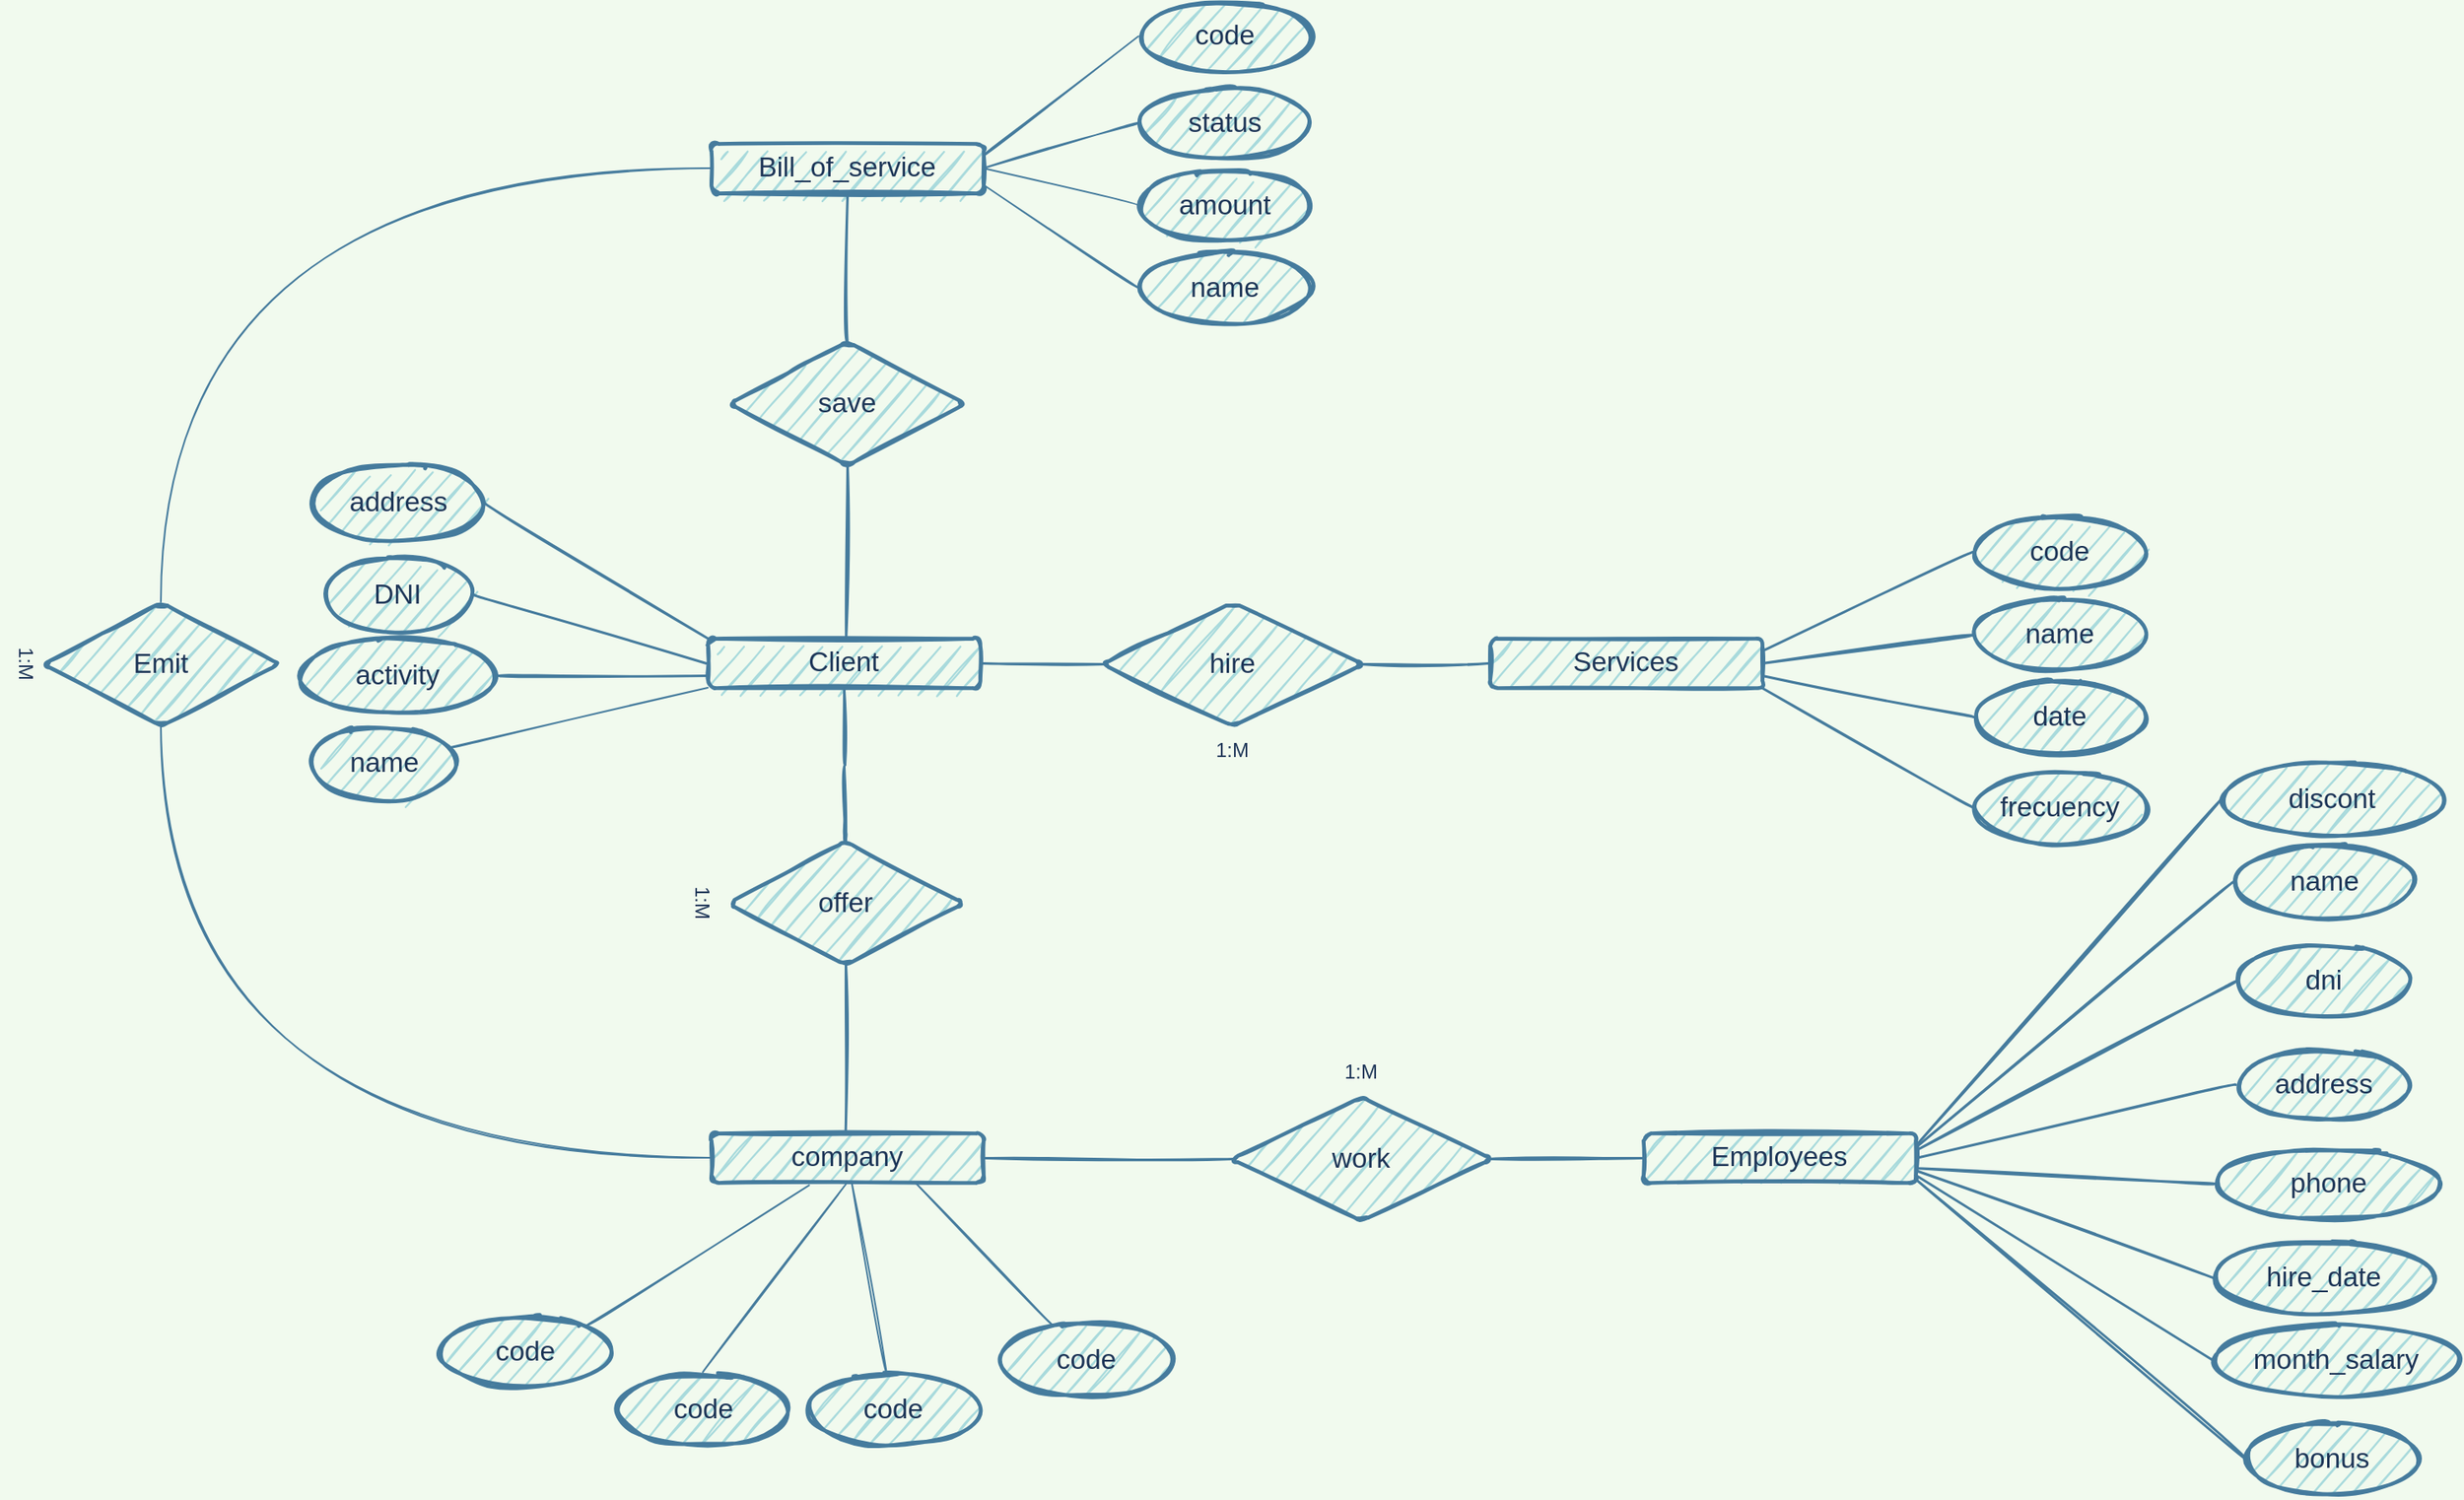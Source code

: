 <mxfile version="16.2.7" type="github"><diagram id="tl_VxPR4w3_XBe95RlMe" name="Page-1"><mxGraphModel dx="1367" dy="2037" grid="1" gridSize="10" guides="1" tooltips="1" connect="1" arrows="1" fold="1" page="1" pageScale="1" pageWidth="827" pageHeight="1169" background="#F1FAEE" math="0" shadow="0"><root><mxCell id="0"/><mxCell id="1" parent="0"/><UserObject label="Client" lucidchartObjectId="G1XFmurJytuI" id="RZfiJzOd3Xgwz-fnULaE-104"><mxCell style="html=1;overflow=block;blockSpacing=1;whiteSpace=wrap;fontSize=16.7;fontColor=#1D3557;align=center;spacing=3.8;strokeColor=#457B9D;strokeOpacity=100;rounded=1;absoluteArcSize=1;arcSize=9;strokeWidth=2.3;fillColor=#A8DADC;sketch=1;" vertex="1" parent="1"><mxGeometry x="433" y="-535" width="165" height="30" as="geometry"/></mxCell></UserObject><mxCell id="RZfiJzOd3Xgwz-fnULaE-175" style="edgeStyle=none;rounded=1;orthogonalLoop=1;jettySize=auto;html=1;entryX=0;entryY=1;entryDx=0;entryDy=0;endArrow=none;endFill=0;strokeColor=#457B9D;fontColor=#1D3557;curved=1;sketch=1;labelBackgroundColor=#F1FAEE;" edge="1" parent="1" source="RZfiJzOd3Xgwz-fnULaE-105" target="RZfiJzOd3Xgwz-fnULaE-104"><mxGeometry relative="1" as="geometry"/></mxCell><UserObject label="name" lucidchartObjectId="G1XFX~VJPGP5" id="RZfiJzOd3Xgwz-fnULaE-105"><mxCell style="html=1;overflow=block;blockSpacing=1;whiteSpace=wrap;ellipse;fontSize=16.7;fontColor=#1D3557;align=center;spacing=3.8;strokeColor=#457B9D;strokeOpacity=100;rounded=1;absoluteArcSize=1;arcSize=9;strokeWidth=2.3;fillColor=#A8DADC;sketch=1;" vertex="1" parent="1"><mxGeometry x="192.5" y="-482" width="87.5" height="45" as="geometry"/></mxCell></UserObject><UserObject label="DNI" lucidchartObjectId="G1XFsWdGuRiR" id="RZfiJzOd3Xgwz-fnULaE-106"><mxCell style="html=1;overflow=block;blockSpacing=1;whiteSpace=wrap;ellipse;fontSize=16.7;fontColor=#1D3557;align=center;spacing=3.8;strokeColor=#457B9D;strokeOpacity=100;rounded=1;absoluteArcSize=1;arcSize=9;strokeWidth=2.3;fillColor=#A8DADC;sketch=1;" vertex="1" parent="1"><mxGeometry x="200" y="-584" width="90" height="45" as="geometry"/></mxCell></UserObject><UserObject label="" lucidchartObjectId="G1XF0kazR_B2" id="RZfiJzOd3Xgwz-fnULaE-108"><mxCell style="html=1;jettySize=18;whiteSpace=wrap;fontSize=13;strokeColor=#457B9D;strokeWidth=1.5;rounded=1;arcSize=12;startArrow=none;endArrow=none;exitX=1.013;exitY=0.5;exitPerimeter=0;entryX=-0.007;entryY=0.5;entryPerimeter=0;fontColor=#1D3557;curved=1;sketch=1;labelBackgroundColor=#F1FAEE;" edge="1" parent="1" source="RZfiJzOd3Xgwz-fnULaE-106" target="RZfiJzOd3Xgwz-fnULaE-104"><mxGeometry width="100" height="100" relative="1" as="geometry"/></mxCell></UserObject><UserObject label="company" lucidchartObjectId="G1XFerLd6mnI" id="RZfiJzOd3Xgwz-fnULaE-109"><mxCell style="html=1;overflow=block;blockSpacing=1;whiteSpace=wrap;fontSize=16.7;fontColor=#1D3557;align=center;spacing=3.8;strokeColor=#457B9D;strokeOpacity=100;rounded=1;absoluteArcSize=1;arcSize=9;strokeWidth=2.3;fillColor=#A8DADC;sketch=1;" vertex="1" parent="1"><mxGeometry x="435" y="-235" width="165" height="30" as="geometry"/></mxCell></UserObject><UserObject label="" lucidchartObjectId="G1XFFobpEeLd" id="RZfiJzOd3Xgwz-fnULaE-110"><mxCell style="html=1;jettySize=18;whiteSpace=wrap;fontSize=13;strokeColor=#457B9D;strokeWidth=1.5;rounded=1;arcSize=12;edgeStyle=orthogonalEdgeStyle;startArrow=none;endArrow=none;fontColor=#1D3557;curved=1;sketch=1;labelBackgroundColor=#F1FAEE;" edge="1" parent="1"><mxGeometry width="100" height="100" relative="1" as="geometry"><Array as="points"/><mxPoint x="1106" y="-631" as="sourcePoint"/><mxPoint x="1106" y="-631" as="targetPoint"/></mxGeometry></mxCell></UserObject><UserObject label="" lucidchartObjectId="G1XFNhyBOvs." id="RZfiJzOd3Xgwz-fnULaE-111"><mxCell style="html=1;jettySize=18;whiteSpace=wrap;fontSize=13;strokeColor=#457B9D;strokeWidth=1.5;rounded=1;arcSize=12;edgeStyle=orthogonalEdgeStyle;startArrow=none;endArrow=none;exitX=0.5;exitY=1.038;exitPerimeter=0;entryX=0.5;entryY=0.002;entryPerimeter=0;fontColor=#1D3557;curved=1;sketch=1;labelBackgroundColor=#F1FAEE;" edge="1" parent="1" source="RZfiJzOd3Xgwz-fnULaE-104" target="RZfiJzOd3Xgwz-fnULaE-112"><mxGeometry width="100" height="100" relative="1" as="geometry"><Array as="points"/></mxGeometry></mxCell></UserObject><UserObject label="offer" lucidchartObjectId="G1XF5QDuFOVG" id="RZfiJzOd3Xgwz-fnULaE-112"><mxCell style="html=1;overflow=block;blockSpacing=1;whiteSpace=wrap;shape=rhombus;fontSize=16.7;fontColor=#1D3557;align=center;spacing=3.8;strokeColor=#457B9D;strokeOpacity=100;rounded=1;absoluteArcSize=1;arcSize=9;strokeWidth=2.3;fillColor=#A8DADC;sketch=1;" vertex="1" parent="1"><mxGeometry x="445" y="-412" width="143" height="75" as="geometry"/></mxCell></UserObject><UserObject label="" lucidchartObjectId="G1XF4M_QPOhO" id="RZfiJzOd3Xgwz-fnULaE-113"><mxCell style="html=1;jettySize=18;whiteSpace=wrap;fontSize=13;strokeColor=#457B9D;strokeWidth=1.5;rounded=1;arcSize=12;edgeStyle=orthogonalEdgeStyle;startArrow=none;endArrow=none;exitX=0.5;exitY=0.002;exitPerimeter=0;fontColor=#1D3557;curved=1;sketch=1;labelBackgroundColor=#F1FAEE;" edge="1" parent="1" source="RZfiJzOd3Xgwz-fnULaE-112"><mxGeometry width="100" height="100" relative="1" as="geometry"><Array as="points"/><mxPoint x="516" y="-426" as="targetPoint"/></mxGeometry></mxCell></UserObject><UserObject label="" lucidchartObjectId="G1XFXkKVutF1" id="RZfiJzOd3Xgwz-fnULaE-114"><mxCell style="html=1;jettySize=18;whiteSpace=wrap;fontSize=13;strokeColor=#457B9D;strokeWidth=1.5;rounded=1;arcSize=12;edgeStyle=orthogonalEdgeStyle;startArrow=none;endArrow=none;exitX=0.5;exitY=0.002;exitPerimeter=0;fontColor=#1D3557;curved=1;sketch=1;labelBackgroundColor=#F1FAEE;" edge="1" parent="1" source="RZfiJzOd3Xgwz-fnULaE-112"><mxGeometry width="100" height="100" relative="1" as="geometry"><Array as="points"/><mxPoint x="516" y="-419" as="targetPoint"/></mxGeometry></mxCell></UserObject><UserObject label="" lucidchartObjectId="G1XFtzV8A_JI" id="RZfiJzOd3Xgwz-fnULaE-115"><mxCell style="html=1;jettySize=18;whiteSpace=wrap;fontSize=13;strokeColor=#457B9D;strokeWidth=1.5;rounded=1;arcSize=12;edgeStyle=orthogonalEdgeStyle;startArrow=none;endArrow=none;exitX=0.5;exitY=0.998;exitPerimeter=0;entryX=0.493;entryY=-0.037;entryPerimeter=0;fontColor=#1D3557;curved=1;sketch=1;labelBackgroundColor=#F1FAEE;" edge="1" parent="1" source="RZfiJzOd3Xgwz-fnULaE-112" target="RZfiJzOd3Xgwz-fnULaE-109"><mxGeometry width="100" height="100" relative="1" as="geometry"><Array as="points"/></mxGeometry></mxCell></UserObject><UserObject label="work" lucidchartObjectId="G1XFKKFl6j5V" id="RZfiJzOd3Xgwz-fnULaE-116"><mxCell style="html=1;overflow=block;blockSpacing=1;whiteSpace=wrap;shape=rhombus;fontSize=16.7;fontColor=#1D3557;align=center;spacing=3.8;strokeColor=#457B9D;strokeOpacity=100;rounded=1;absoluteArcSize=1;arcSize=9;strokeWidth=2.3;fillColor=#A8DADC;sketch=1;" vertex="1" parent="1"><mxGeometry x="750" y="-257" width="158" height="75" as="geometry"/></mxCell></UserObject><UserObject label="Employees" lucidchartObjectId="G1XFloA2kKBD" id="RZfiJzOd3Xgwz-fnULaE-117"><mxCell style="html=1;overflow=block;blockSpacing=1;whiteSpace=wrap;fontSize=16.7;fontColor=#1D3557;align=center;spacing=3.8;strokeColor=#457B9D;strokeOpacity=100;rounded=1;absoluteArcSize=1;arcSize=9;strokeWidth=2.3;fillColor=#A8DADC;sketch=1;" vertex="1" parent="1"><mxGeometry x="1000" y="-235" width="165" height="30" as="geometry"/></mxCell></UserObject><UserObject label="name" lucidchartObjectId="G1XFJ8nk.l36" id="RZfiJzOd3Xgwz-fnULaE-118"><mxCell style="html=1;overflow=block;blockSpacing=1;whiteSpace=wrap;ellipse;fontSize=16.7;fontColor=#1D3557;align=center;spacing=3.8;strokeColor=#457B9D;strokeOpacity=100;rounded=1;absoluteArcSize=1;arcSize=9;strokeWidth=2.3;fillColor=#A8DADC;sketch=1;" vertex="1" parent="1"><mxGeometry x="1357.5" y="-410" width="110" height="45" as="geometry"/></mxCell></UserObject><UserObject label="dni" lucidchartObjectId="G1XFCi~u8jHs" id="RZfiJzOd3Xgwz-fnULaE-119"><mxCell style="html=1;overflow=block;blockSpacing=1;whiteSpace=wrap;ellipse;fontSize=16.7;fontColor=#1D3557;align=center;spacing=3.8;strokeColor=#457B9D;strokeOpacity=100;rounded=1;absoluteArcSize=1;arcSize=9;strokeWidth=2.3;fillColor=#A8DADC;sketch=1;" vertex="1" parent="1"><mxGeometry x="1360" y="-350" width="105" height="45" as="geometry"/></mxCell></UserObject><UserObject label="" lucidchartObjectId="G1XFu.9C_uR6" id="RZfiJzOd3Xgwz-fnULaE-120"><mxCell style="html=1;jettySize=18;whiteSpace=wrap;fontSize=13;strokeColor=#457B9D;strokeWidth=1.5;rounded=1;arcSize=12;startArrow=none;endArrow=none;exitX=0;exitY=0.5;entryX=1.001;entryY=0.28;exitDx=0;exitDy=0;entryDx=0;entryDy=0;entryPerimeter=0;fontColor=#1D3557;curved=1;sketch=1;labelBackgroundColor=#F1FAEE;" edge="1" parent="1" source="RZfiJzOd3Xgwz-fnULaE-118" target="RZfiJzOd3Xgwz-fnULaE-117"><mxGeometry width="100" height="100" relative="1" as="geometry"/></mxCell></UserObject><UserObject label="" lucidchartObjectId="G1XF8_8ImnU6" id="RZfiJzOd3Xgwz-fnULaE-121"><mxCell style="html=1;jettySize=18;whiteSpace=wrap;fontSize=13;strokeColor=#457B9D;strokeWidth=1.5;rounded=1;arcSize=12;startArrow=none;endArrow=none;exitX=-0.007;exitY=0.5;exitPerimeter=0;entryX=1.002;entryY=0.341;entryPerimeter=0;entryDx=0;entryDy=0;fontColor=#1D3557;curved=1;sketch=1;labelBackgroundColor=#F1FAEE;" edge="1" parent="1" source="RZfiJzOd3Xgwz-fnULaE-119" target="RZfiJzOd3Xgwz-fnULaE-117"><mxGeometry width="100" height="100" relative="1" as="geometry"/></mxCell></UserObject><UserObject label="" lucidchartObjectId="G1XFUZ5EDvCF" id="RZfiJzOd3Xgwz-fnULaE-123"><mxCell style="html=1;jettySize=18;whiteSpace=wrap;fontSize=13;strokeColor=#457B9D;strokeWidth=1.5;rounded=1;arcSize=12;edgeStyle=orthogonalEdgeStyle;startArrow=none;endArrow=none;exitX=-0.007;exitY=0.5;exitPerimeter=0;entryX=0.991;entryY=0.5;entryPerimeter=0;fontColor=#1D3557;curved=1;sketch=1;labelBackgroundColor=#F1FAEE;" edge="1" parent="1" source="RZfiJzOd3Xgwz-fnULaE-117" target="RZfiJzOd3Xgwz-fnULaE-116"><mxGeometry width="100" height="100" relative="1" as="geometry"><Array as="points"/></mxGeometry></mxCell></UserObject><UserObject label="" lucidchartObjectId="G1XF7gLQQlVg" id="RZfiJzOd3Xgwz-fnULaE-124"><mxCell style="html=1;jettySize=18;whiteSpace=wrap;fontSize=13;strokeColor=#457B9D;strokeWidth=1.5;rounded=1;arcSize=12;edgeStyle=orthogonalEdgeStyle;startArrow=none;endArrow=none;exitX=0.009;exitY=0.5;exitPerimeter=0;entryX=1.007;entryY=0.5;entryPerimeter=0;fontColor=#1D3557;curved=1;sketch=1;labelBackgroundColor=#F1FAEE;" edge="1" parent="1" source="RZfiJzOd3Xgwz-fnULaE-116" target="RZfiJzOd3Xgwz-fnULaE-109"><mxGeometry width="100" height="100" relative="1" as="geometry"><Array as="points"/></mxGeometry></mxCell></UserObject><UserObject label="" lucidchartObjectId="G1XFaK5z8GaL" id="RZfiJzOd3Xgwz-fnULaE-125"><mxCell style="html=1;jettySize=18;whiteSpace=wrap;fontSize=13;strokeColor=#457B9D;strokeWidth=1.5;rounded=1;arcSize=12;edgeStyle=orthogonalEdgeStyle;startArrow=none;endArrow=none;exitX=0.009;exitY=0.5;exitPerimeter=0;entryX=1.007;entryY=0.5;entryPerimeter=0;fontColor=#1D3557;curved=1;sketch=1;labelBackgroundColor=#F1FAEE;" edge="1" parent="1" source="RZfiJzOd3Xgwz-fnULaE-143" target="RZfiJzOd3Xgwz-fnULaE-104"><mxGeometry width="100" height="100" relative="1" as="geometry"><Array as="points"/></mxGeometry></mxCell></UserObject><UserObject label="address" lucidchartObjectId="G1XFLj6ZpM3p" id="RZfiJzOd3Xgwz-fnULaE-126"><mxCell style="html=1;overflow=block;blockSpacing=1;whiteSpace=wrap;ellipse;fontSize=16.7;fontColor=#1D3557;align=center;spacing=3.8;strokeColor=#457B9D;strokeOpacity=100;rounded=1;absoluteArcSize=1;arcSize=9;strokeWidth=2.3;fillColor=#A8DADC;sketch=1;" vertex="1" parent="1"><mxGeometry x="192.5" y="-640" width="105" height="45" as="geometry"/></mxCell></UserObject><UserObject label="" lucidchartObjectId="G1XFlf6ZiOVx" id="RZfiJzOd3Xgwz-fnULaE-128"><mxCell style="html=1;jettySize=18;whiteSpace=wrap;fontSize=13;strokeColor=#457B9D;strokeWidth=1.5;rounded=1;arcSize=12;startArrow=none;endArrow=none;exitX=1;exitY=0.5;entryX=0;entryY=0;exitDx=0;exitDy=0;entryDx=0;entryDy=0;fontColor=#1D3557;curved=1;sketch=1;labelBackgroundColor=#F1FAEE;" edge="1" parent="1" source="RZfiJzOd3Xgwz-fnULaE-126" target="RZfiJzOd3Xgwz-fnULaE-104"><mxGeometry width="100" height="100" relative="1" as="geometry"/></mxCell></UserObject><UserObject label="phone" lucidchartObjectId="G1XFRKLIMDaH" id="RZfiJzOd3Xgwz-fnULaE-129"><mxCell style="html=1;overflow=block;blockSpacing=1;whiteSpace=wrap;ellipse;fontSize=16.7;fontColor=#1D3557;align=center;spacing=3.8;strokeColor=#457B9D;strokeOpacity=100;rounded=1;absoluteArcSize=1;arcSize=9;strokeWidth=2.3;fillColor=#A8DADC;sketch=1;" vertex="1" parent="1"><mxGeometry x="1347.5" y="-227" width="135" height="45" as="geometry"/></mxCell></UserObject><UserObject label="" lucidchartObjectId="G1XFFkGLZ.HX" id="RZfiJzOd3Xgwz-fnULaE-130"><mxCell style="html=1;jettySize=18;whiteSpace=wrap;fontSize=13;strokeColor=#457B9D;strokeWidth=1.5;rounded=1;arcSize=12;startArrow=none;endArrow=none;exitX=-0.008;exitY=0.5;exitPerimeter=0;entryX=1.005;entryY=0.703;entryDx=0;entryDy=0;entryPerimeter=0;fontColor=#1D3557;curved=1;sketch=1;labelBackgroundColor=#F1FAEE;" edge="1" parent="1" source="RZfiJzOd3Xgwz-fnULaE-129" target="RZfiJzOd3Xgwz-fnULaE-117"><mxGeometry width="100" height="100" relative="1" as="geometry"><mxPoint x="1170" y="-210" as="targetPoint"/></mxGeometry></mxCell></UserObject><UserObject label="address" lucidchartObjectId="aZZFwCk6Z-oI" id="RZfiJzOd3Xgwz-fnULaE-131"><mxCell style="html=1;overflow=block;blockSpacing=1;whiteSpace=wrap;ellipse;fontSize=16.7;fontColor=#1D3557;align=center;spacing=3.8;strokeColor=#457B9D;strokeOpacity=100;rounded=1;absoluteArcSize=1;arcSize=9;strokeWidth=2.3;fillColor=#A8DADC;sketch=1;" vertex="1" parent="1"><mxGeometry x="1360" y="-287" width="105" height="45" as="geometry"/></mxCell></UserObject><UserObject label="" lucidchartObjectId="iZZF3nv54B~r" id="RZfiJzOd3Xgwz-fnULaE-132"><mxCell style="html=1;jettySize=18;whiteSpace=wrap;fontSize=13;strokeColor=#457B9D;strokeWidth=1.5;rounded=1;arcSize=12;startArrow=none;endArrow=none;exitX=-0.011;exitY=0.5;exitPerimeter=0;entryX=1;entryY=0.5;entryDx=0;entryDy=0;fontColor=#1D3557;curved=1;sketch=1;labelBackgroundColor=#F1FAEE;" edge="1" parent="1" source="RZfiJzOd3Xgwz-fnULaE-131" target="RZfiJzOd3Xgwz-fnULaE-117"><mxGeometry width="100" height="100" relative="1" as="geometry"><mxPoint x="1170" y="-220" as="targetPoint"/></mxGeometry></mxCell></UserObject><UserObject label="month_salary" lucidchartObjectId="Lr4K2Q1oydKn" id="RZfiJzOd3Xgwz-fnULaE-133"><mxCell style="html=1;overflow=block;blockSpacing=1;whiteSpace=wrap;ellipse;fontSize=16.7;fontColor=#1D3557;align=center;spacing=3.8;strokeColor=#457B9D;strokeOpacity=100;rounded=1;absoluteArcSize=1;arcSize=9;strokeWidth=2.3;fillColor=#A8DADC;sketch=1;" vertex="1" parent="1"><mxGeometry x="1345" y="-120" width="150" height="45" as="geometry"/></mxCell></UserObject><UserObject label="bonus" lucidchartObjectId="oE4KiSmaGAAN" id="RZfiJzOd3Xgwz-fnULaE-134"><mxCell style="html=1;overflow=block;blockSpacing=1;whiteSpace=wrap;ellipse;fontSize=16.7;fontColor=#1D3557;align=center;spacing=3.8;strokeColor=#457B9D;strokeOpacity=100;rounded=1;absoluteArcSize=1;arcSize=9;strokeWidth=2.3;fillColor=#A8DADC;sketch=1;" vertex="1" parent="1"><mxGeometry x="1365" y="-60" width="105" height="45" as="geometry"/></mxCell></UserObject><UserObject label="discont" lucidchartObjectId="DE4KS..FTnfw" id="RZfiJzOd3Xgwz-fnULaE-135"><mxCell style="html=1;overflow=block;blockSpacing=1;whiteSpace=wrap;ellipse;fontSize=16.7;fontColor=#1D3557;align=center;spacing=3.8;strokeColor=#457B9D;strokeOpacity=100;rounded=1;absoluteArcSize=1;arcSize=9;strokeWidth=2.3;fillColor=#A8DADC;sketch=1;" vertex="1" parent="1"><mxGeometry x="1350" y="-460" width="135" height="45" as="geometry"/></mxCell></UserObject><UserObject label="hire_date" lucidchartObjectId="kF4K_HJDFCJ2" id="RZfiJzOd3Xgwz-fnULaE-136"><mxCell style="html=1;overflow=block;blockSpacing=1;whiteSpace=wrap;ellipse;fontSize=16.7;fontColor=#1D3557;align=center;spacing=3.8;strokeColor=#457B9D;strokeOpacity=100;rounded=1;absoluteArcSize=1;arcSize=9;strokeWidth=2.3;fillColor=#A8DADC;sketch=1;" vertex="1" parent="1"><mxGeometry x="1345" y="-170" width="135" height="45" as="geometry"/></mxCell></UserObject><UserObject label="" lucidchartObjectId="DF4KQC6dfBx3" id="RZfiJzOd3Xgwz-fnULaE-137"><mxCell style="html=1;jettySize=18;whiteSpace=wrap;fontSize=13;strokeColor=#457B9D;strokeWidth=1.5;rounded=1;arcSize=12;startArrow=none;endArrow=none;exitX=0;exitY=0.5;entryX=0.999;entryY=0.842;exitDx=0;exitDy=0;entryDx=0;entryDy=0;entryPerimeter=0;fontColor=#1D3557;curved=1;sketch=1;labelBackgroundColor=#F1FAEE;" edge="1" parent="1" source="RZfiJzOd3Xgwz-fnULaE-133" target="RZfiJzOd3Xgwz-fnULaE-117"><mxGeometry width="100" height="100" relative="1" as="geometry"/></mxCell></UserObject><UserObject label="" lucidchartObjectId="OF4KZdIZ.mmC" id="RZfiJzOd3Xgwz-fnULaE-138"><mxCell style="html=1;jettySize=18;whiteSpace=wrap;fontSize=13;strokeColor=#457B9D;strokeWidth=1.5;rounded=1;arcSize=12;startArrow=none;endArrow=none;exitX=0;exitY=0.5;entryX=1;entryY=0.25;exitDx=0;exitDy=0;entryDx=0;entryDy=0;fontColor=#1D3557;curved=1;sketch=1;labelBackgroundColor=#F1FAEE;" edge="1" parent="1" source="RZfiJzOd3Xgwz-fnULaE-135" target="RZfiJzOd3Xgwz-fnULaE-117"><mxGeometry width="100" height="100" relative="1" as="geometry"/></mxCell></UserObject><UserObject label="" lucidchartObjectId="RF4KWmn5dD2_" id="RZfiJzOd3Xgwz-fnULaE-139"><mxCell style="html=1;jettySize=18;whiteSpace=wrap;fontSize=13;strokeColor=#457B9D;strokeWidth=1.5;rounded=1;arcSize=12;startArrow=none;endArrow=none;exitX=0;exitY=0.5;entryX=0.997;entryY=0.914;exitDx=0;exitDy=0;entryDx=0;entryDy=0;entryPerimeter=0;fontColor=#1D3557;curved=1;sketch=1;labelBackgroundColor=#F1FAEE;" edge="1" parent="1" source="RZfiJzOd3Xgwz-fnULaE-134" target="RZfiJzOd3Xgwz-fnULaE-117"><mxGeometry width="100" height="100" relative="1" as="geometry"/></mxCell></UserObject><UserObject label="" lucidchartObjectId="4F4KlmOJQgLk" id="RZfiJzOd3Xgwz-fnULaE-140"><mxCell style="html=1;jettySize=18;whiteSpace=wrap;fontSize=13;strokeColor=#457B9D;strokeWidth=1.5;rounded=1;arcSize=12;startArrow=none;endArrow=none;exitX=0;exitY=0.5;entryX=1;entryY=0.75;exitDx=0;exitDy=0;entryDx=0;entryDy=0;fontColor=#1D3557;curved=1;sketch=1;labelBackgroundColor=#F1FAEE;" edge="1" parent="1" source="RZfiJzOd3Xgwz-fnULaE-136" target="RZfiJzOd3Xgwz-fnULaE-117"><mxGeometry width="100" height="100" relative="1" as="geometry"/></mxCell></UserObject><UserObject label="activity" lucidchartObjectId="PH4Kd1rcGdEd" id="RZfiJzOd3Xgwz-fnULaE-141"><mxCell style="html=1;overflow=block;blockSpacing=1;whiteSpace=wrap;ellipse;fontSize=16.7;fontColor=#1D3557;align=center;spacing=3.8;strokeColor=#457B9D;strokeOpacity=100;rounded=1;absoluteArcSize=1;arcSize=9;strokeWidth=2.3;fillColor=#A8DADC;sketch=1;" vertex="1" parent="1"><mxGeometry x="185" y="-535" width="120" height="45" as="geometry"/></mxCell></UserObject><UserObject label="" lucidchartObjectId="WH4KLTa4c_2a" id="RZfiJzOd3Xgwz-fnULaE-142"><mxCell style="html=1;jettySize=18;whiteSpace=wrap;fontSize=13;strokeColor=#457B9D;strokeWidth=1.5;rounded=1;arcSize=12;startArrow=none;endArrow=none;exitX=1.009;exitY=0.5;exitPerimeter=0;entryX=0;entryY=0.75;entryDx=0;entryDy=0;fontColor=#1D3557;curved=1;sketch=1;labelBackgroundColor=#F1FAEE;" edge="1" parent="1" source="RZfiJzOd3Xgwz-fnULaE-141" target="RZfiJzOd3Xgwz-fnULaE-104"><mxGeometry width="100" height="100" relative="1" as="geometry"/></mxCell></UserObject><UserObject label="hire" lucidchartObjectId="0H4KyLYP4rJJ" id="RZfiJzOd3Xgwz-fnULaE-143"><mxCell style="html=1;overflow=block;blockSpacing=1;whiteSpace=wrap;shape=rhombus;fontSize=16.7;fontColor=#1D3557;align=center;spacing=3.8;strokeColor=#457B9D;strokeOpacity=100;rounded=1;absoluteArcSize=1;arcSize=9;strokeWidth=2.3;fillColor=#A8DADC;sketch=1;" vertex="1" parent="1"><mxGeometry x="672" y="-557" width="158" height="75" as="geometry"/></mxCell></UserObject><UserObject label="Services" lucidchartObjectId="8I4KklingnC_" id="RZfiJzOd3Xgwz-fnULaE-144"><mxCell style="html=1;overflow=block;blockSpacing=1;whiteSpace=wrap;fontSize=16.7;fontColor=#1D3557;align=center;spacing=3.8;strokeColor=#457B9D;strokeOpacity=100;rounded=1;absoluteArcSize=1;arcSize=9;strokeWidth=2.3;fillColor=#A8DADC;sketch=1;" vertex="1" parent="1"><mxGeometry x="907" y="-535" width="165" height="30" as="geometry"/></mxCell></UserObject><UserObject label="" lucidchartObjectId=".I4KoMRXwgI5" id="RZfiJzOd3Xgwz-fnULaE-145"><mxCell style="html=1;jettySize=18;whiteSpace=wrap;fontSize=13;strokeColor=#457B9D;strokeWidth=1.5;rounded=1;arcSize=12;edgeStyle=orthogonalEdgeStyle;startArrow=none;endArrow=none;exitX=0.991;exitY=0.5;exitPerimeter=0;entryX=-0.007;entryY=0.5;entryPerimeter=0;fontColor=#1D3557;curved=1;sketch=1;labelBackgroundColor=#F1FAEE;" edge="1" parent="1" source="RZfiJzOd3Xgwz-fnULaE-143" target="RZfiJzOd3Xgwz-fnULaE-144"><mxGeometry width="100" height="100" relative="1" as="geometry"><Array as="points"/></mxGeometry></mxCell></UserObject><UserObject label="code" lucidchartObjectId=".J4K5t81Em7G" id="RZfiJzOd3Xgwz-fnULaE-146"><mxCell style="html=1;overflow=block;blockSpacing=1;whiteSpace=wrap;ellipse;fontSize=16.7;fontColor=#1D3557;align=center;spacing=3.8;strokeColor=#457B9D;strokeOpacity=100;rounded=1;absoluteArcSize=1;arcSize=9;strokeWidth=2.3;fillColor=#A8DADC;sketch=1;" vertex="1" parent="1"><mxGeometry x="1200" y="-610" width="105" height="45" as="geometry"/></mxCell></UserObject><UserObject label="name" lucidchartObjectId="cK4KA3a3eB7Q" id="RZfiJzOd3Xgwz-fnULaE-147"><mxCell style="html=1;overflow=block;blockSpacing=1;whiteSpace=wrap;ellipse;fontSize=16.7;fontColor=#1D3557;align=center;spacing=3.8;strokeColor=#457B9D;strokeOpacity=100;rounded=1;absoluteArcSize=1;arcSize=9;strokeWidth=2.3;fillColor=#A8DADC;sketch=1;" vertex="1" parent="1"><mxGeometry x="1200" y="-560" width="105" height="45" as="geometry"/></mxCell></UserObject><UserObject label="date" lucidchartObjectId="mK4K-aBeqyGR" id="RZfiJzOd3Xgwz-fnULaE-148"><mxCell style="html=1;overflow=block;blockSpacing=1;whiteSpace=wrap;ellipse;fontSize=16.7;fontColor=#1D3557;align=center;spacing=3.8;strokeColor=#457B9D;strokeOpacity=100;rounded=1;absoluteArcSize=1;arcSize=9;strokeWidth=2.3;fillColor=#A8DADC;sketch=1;" vertex="1" parent="1"><mxGeometry x="1200" y="-510" width="105" height="45" as="geometry"/></mxCell></UserObject><UserObject label="frecuency" lucidchartObjectId="oK4KJ3EORDDn" id="RZfiJzOd3Xgwz-fnULaE-149"><mxCell style="html=1;overflow=block;blockSpacing=1;whiteSpace=wrap;ellipse;fontSize=16.7;fontColor=#1D3557;align=center;spacing=3.8;strokeColor=#457B9D;strokeOpacity=100;rounded=1;absoluteArcSize=1;arcSize=9;strokeWidth=2.3;fillColor=#A8DADC;sketch=1;" vertex="1" parent="1"><mxGeometry x="1200" y="-455" width="105" height="45" as="geometry"/></mxCell></UserObject><UserObject label="" lucidchartObjectId="9K4KhdCg_lEI" id="RZfiJzOd3Xgwz-fnULaE-150"><mxCell style="html=1;jettySize=18;whiteSpace=wrap;fontSize=13;strokeColor=#457B9D;strokeWidth=1.5;rounded=1;arcSize=12;startArrow=none;endArrow=none;exitX=0;exitY=0.5;exitDx=0;exitDy=0;entryX=1;entryY=0.25;entryDx=0;entryDy=0;fontColor=#1D3557;curved=1;sketch=1;labelBackgroundColor=#F1FAEE;" edge="1" parent="1" source="RZfiJzOd3Xgwz-fnULaE-146" target="RZfiJzOd3Xgwz-fnULaE-144"><mxGeometry width="100" height="100" relative="1" as="geometry"><mxPoint x="1080" y="-530" as="targetPoint"/></mxGeometry></mxCell></UserObject><UserObject label="" lucidchartObjectId="_K4Kb23a.MU9" id="RZfiJzOd3Xgwz-fnULaE-151"><mxCell style="html=1;jettySize=18;whiteSpace=wrap;fontSize=13;strokeColor=#457B9D;strokeWidth=1.5;rounded=1;arcSize=12;startArrow=none;endArrow=none;exitX=0;exitY=0.5;entryX=1;entryY=0.5;exitDx=0;exitDy=0;entryDx=0;entryDy=0;fontColor=#1D3557;curved=1;sketch=1;labelBackgroundColor=#F1FAEE;" edge="1" parent="1" source="RZfiJzOd3Xgwz-fnULaE-147" target="RZfiJzOd3Xgwz-fnULaE-144"><mxGeometry width="100" height="100" relative="1" as="geometry"/></mxCell></UserObject><UserObject label="" lucidchartObjectId="~K4K_rOEkVZD" id="RZfiJzOd3Xgwz-fnULaE-152"><mxCell style="html=1;jettySize=18;whiteSpace=wrap;fontSize=13;strokeColor=#457B9D;strokeWidth=1.5;rounded=1;arcSize=12;startArrow=none;endArrow=none;exitX=0;exitY=0.5;entryX=1;entryY=0.75;exitDx=0;exitDy=0;entryDx=0;entryDy=0;fontColor=#1D3557;curved=1;sketch=1;labelBackgroundColor=#F1FAEE;" edge="1" parent="1" source="RZfiJzOd3Xgwz-fnULaE-148" target="RZfiJzOd3Xgwz-fnULaE-144"><mxGeometry width="100" height="100" relative="1" as="geometry"/></mxCell></UserObject><UserObject label="" lucidchartObjectId="bL4Kh7vHkyQ-" id="RZfiJzOd3Xgwz-fnULaE-153"><mxCell style="html=1;jettySize=18;whiteSpace=wrap;fontSize=13;strokeColor=#457B9D;strokeWidth=1.5;rounded=1;arcSize=12;startArrow=none;endArrow=none;exitX=0;exitY=0.5;entryX=1;entryY=1;entryDx=0;entryDy=0;exitDx=0;exitDy=0;fontColor=#1D3557;curved=1;sketch=1;labelBackgroundColor=#F1FAEE;" edge="1" parent="1" source="RZfiJzOd3Xgwz-fnULaE-149" target="RZfiJzOd3Xgwz-fnULaE-144"><mxGeometry width="100" height="100" relative="1" as="geometry"/></mxCell></UserObject><UserObject label="save" lucidchartObjectId="nM4KXg2a9sdk" id="RZfiJzOd3Xgwz-fnULaE-154"><mxCell style="html=1;overflow=block;blockSpacing=1;whiteSpace=wrap;shape=rhombus;fontSize=16.7;fontColor=#1D3557;align=center;spacing=3.8;strokeColor=#457B9D;strokeOpacity=100;rounded=1;absoluteArcSize=1;arcSize=9;strokeWidth=2.3;fillColor=#A8DADC;sketch=1;" vertex="1" parent="1"><mxGeometry x="446" y="-715" width="143" height="75" as="geometry"/></mxCell></UserObject><UserObject label="" lucidchartObjectId="tM4KoQ.bFV56" id="RZfiJzOd3Xgwz-fnULaE-155"><mxCell style="html=1;jettySize=18;whiteSpace=wrap;fontSize=13;strokeColor=#457B9D;strokeWidth=1.5;rounded=1;arcSize=12;edgeStyle=orthogonalEdgeStyle;startArrow=none;endArrow=none;exitX=0.5;exitY=0.998;exitPerimeter=0;entryX=0.507;entryY=-0.037;entryPerimeter=0;fontColor=#1D3557;curved=1;sketch=1;labelBackgroundColor=#F1FAEE;" edge="1" parent="1" source="RZfiJzOd3Xgwz-fnULaE-154" target="RZfiJzOd3Xgwz-fnULaE-104"><mxGeometry width="100" height="100" relative="1" as="geometry"><Array as="points"/></mxGeometry></mxCell></UserObject><UserObject label="" lucidchartObjectId="EN4KXP0oAnMi" id="RZfiJzOd3Xgwz-fnULaE-156"><mxCell style="html=1;jettySize=18;whiteSpace=wrap;fontSize=13;strokeColor=#457B9D;strokeWidth=1.5;rounded=1;arcSize=12;edgeStyle=orthogonalEdgeStyle;startArrow=none;endArrow=none;fontColor=#1D3557;curved=1;sketch=1;labelBackgroundColor=#F1FAEE;" edge="1" parent="1"><mxGeometry width="100" height="100" relative="1" as="geometry"><Array as="points"/><mxPoint x="531" y="-521" as="sourcePoint"/><mxPoint x="531" y="-521" as="targetPoint"/></mxGeometry></mxCell></UserObject><mxCell id="RZfiJzOd3Xgwz-fnULaE-180" style="rounded=1;orthogonalLoop=1;jettySize=auto;html=1;entryX=0;entryY=0.5;entryDx=0;entryDy=0;endArrow=none;endFill=0;exitX=1;exitY=0.25;exitDx=0;exitDy=0;strokeColor=#457B9D;fontColor=#1D3557;curved=1;sketch=1;labelBackgroundColor=#F1FAEE;" edge="1" parent="1" source="RZfiJzOd3Xgwz-fnULaE-157" target="RZfiJzOd3Xgwz-fnULaE-161"><mxGeometry relative="1" as="geometry"/></mxCell><mxCell id="RZfiJzOd3Xgwz-fnULaE-189" style="edgeStyle=orthogonalEdgeStyle;rounded=1;orthogonalLoop=1;jettySize=auto;html=1;entryX=0.5;entryY=0;entryDx=0;entryDy=0;endArrow=none;endFill=0;strokeColor=#457B9D;fontColor=#1D3557;curved=1;sketch=1;labelBackgroundColor=#F1FAEE;" edge="1" parent="1" source="RZfiJzOd3Xgwz-fnULaE-157" target="RZfiJzOd3Xgwz-fnULaE-188"><mxGeometry relative="1" as="geometry"/></mxCell><UserObject label="Bill_of_service" lucidchartObjectId="LN4KVwGwF1AY" id="RZfiJzOd3Xgwz-fnULaE-157"><mxCell style="html=1;overflow=block;blockSpacing=1;whiteSpace=wrap;fontSize=16.7;fontColor=#1D3557;align=center;spacing=3.8;strokeColor=#457B9D;strokeOpacity=100;rounded=1;absoluteArcSize=1;arcSize=9;strokeWidth=2.3;fillColor=#A8DADC;sketch=1;" vertex="1" parent="1"><mxGeometry x="435" y="-835" width="165" height="30" as="geometry"/></mxCell></UserObject><UserObject label="" lucidchartObjectId="ZN4KulXnvZkg" id="RZfiJzOd3Xgwz-fnULaE-158"><mxCell style="html=1;jettySize=18;whiteSpace=wrap;fontSize=13;strokeColor=#457B9D;strokeWidth=1.5;rounded=1;arcSize=12;edgeStyle=orthogonalEdgeStyle;startArrow=none;endArrow=none;exitX=0.5;exitY=0.002;exitPerimeter=0;entryX=0.5;entryY=1.038;entryPerimeter=0;fontColor=#1D3557;curved=1;sketch=1;labelBackgroundColor=#F1FAEE;" edge="1" parent="1" source="RZfiJzOd3Xgwz-fnULaE-154" target="RZfiJzOd3Xgwz-fnULaE-157"><mxGeometry width="100" height="100" relative="1" as="geometry"><Array as="points"/></mxGeometry></mxCell></UserObject><mxCell id="RZfiJzOd3Xgwz-fnULaE-164" style="rounded=1;orthogonalLoop=1;jettySize=auto;html=1;exitX=0.5;exitY=1;exitDx=0;exitDy=0;edgeStyle=orthogonalEdgeStyle;strokeColor=none;endArrow=none;endFill=0;fontColor=#1D3557;curved=1;sketch=1;labelBackgroundColor=#F1FAEE;" edge="1" parent="1" source="RZfiJzOd3Xgwz-fnULaE-161"><mxGeometry relative="1" as="geometry"><mxPoint x="460" y="-840" as="targetPoint"/></mxGeometry></mxCell><UserObject label="code" lucidchartObjectId="W54K~fj_Y3e5" id="RZfiJzOd3Xgwz-fnULaE-161"><mxCell style="html=1;overflow=block;blockSpacing=1;whiteSpace=wrap;ellipse;fontSize=16.7;fontColor=#1D3557;align=center;spacing=3.8;strokeColor=#457B9D;strokeOpacity=100;rounded=1;absoluteArcSize=1;arcSize=9;strokeWidth=2.3;fillColor=#A8DADC;sketch=1;" vertex="1" parent="1"><mxGeometry x="694" y="-920" width="105" height="40" as="geometry"/></mxCell></UserObject><mxCell id="RZfiJzOd3Xgwz-fnULaE-182" style="edgeStyle=none;rounded=1;orthogonalLoop=1;jettySize=auto;html=1;exitX=0;exitY=0.5;exitDx=0;exitDy=0;endArrow=none;endFill=0;strokeColor=#457B9D;fontColor=#1D3557;curved=1;sketch=1;labelBackgroundColor=#F1FAEE;" edge="1" parent="1" source="RZfiJzOd3Xgwz-fnULaE-162"><mxGeometry relative="1" as="geometry"><mxPoint x="600.0" y="-820" as="targetPoint"/></mxGeometry></mxCell><UserObject label="amount" lucidchartObjectId="Z54K4ba7jZob" id="RZfiJzOd3Xgwz-fnULaE-162"><mxCell style="html=1;overflow=block;blockSpacing=1;whiteSpace=wrap;ellipse;fontSize=16.7;fontColor=#1D3557;align=center;spacing=3.8;strokeColor=#457B9D;strokeOpacity=100;rounded=1;absoluteArcSize=1;arcSize=9;strokeWidth=2.3;fillColor=#A8DADC;sketch=1;" vertex="1" parent="1"><mxGeometry x="694" y="-820" width="105" height="45" as="geometry"/></mxCell></UserObject><mxCell id="RZfiJzOd3Xgwz-fnULaE-181" style="edgeStyle=none;rounded=1;orthogonalLoop=1;jettySize=auto;html=1;exitX=0;exitY=0.5;exitDx=0;exitDy=0;entryX=1;entryY=0.5;entryDx=0;entryDy=0;endArrow=none;endFill=0;strokeColor=#457B9D;fontColor=#1D3557;curved=1;sketch=1;labelBackgroundColor=#F1FAEE;" edge="1" parent="1" source="RZfiJzOd3Xgwz-fnULaE-163" target="RZfiJzOd3Xgwz-fnULaE-157"><mxGeometry relative="1" as="geometry"/></mxCell><UserObject label="status" lucidchartObjectId="p94K0DomZKg." id="RZfiJzOd3Xgwz-fnULaE-163"><mxCell style="html=1;overflow=block;blockSpacing=1;whiteSpace=wrap;ellipse;fontSize=16.7;fontColor=#1D3557;align=center;spacing=3.8;strokeColor=#457B9D;strokeOpacity=100;rounded=1;absoluteArcSize=1;arcSize=9;strokeWidth=2.3;fillColor=#A8DADC;sketch=1;" vertex="1" parent="1"><mxGeometry x="694" y="-870" width="105" height="45" as="geometry"/></mxCell></UserObject><mxCell id="RZfiJzOd3Xgwz-fnULaE-170" value="1:M" style="text;html=1;strokeColor=none;fillColor=none;align=center;verticalAlign=middle;whiteSpace=wrap;rounded=1;fontColor=#1D3557;sketch=1;" vertex="1" parent="1"><mxGeometry x="799" y="-287" width="60" height="30" as="geometry"/></mxCell><mxCell id="RZfiJzOd3Xgwz-fnULaE-183" style="edgeStyle=none;rounded=1;orthogonalLoop=1;jettySize=auto;html=1;exitX=0;exitY=0.5;exitDx=0;exitDy=0;endArrow=none;endFill=0;strokeColor=#457B9D;fontColor=#1D3557;curved=1;sketch=1;labelBackgroundColor=#F1FAEE;" edge="1" parent="1" source="RZfiJzOd3Xgwz-fnULaE-177"><mxGeometry relative="1" as="geometry"><mxPoint x="600.0" y="-810" as="targetPoint"/></mxGeometry></mxCell><UserObject label="name" lucidchartObjectId="R54KplTxpPqX" id="RZfiJzOd3Xgwz-fnULaE-177"><mxCell style="html=1;overflow=block;blockSpacing=1;whiteSpace=wrap;ellipse;fontSize=16.7;fontColor=#1D3557;align=center;spacing=3.8;strokeColor=#457B9D;strokeOpacity=100;rounded=1;absoluteArcSize=1;arcSize=9;strokeWidth=2.3;fillColor=#A8DADC;sketch=1;" vertex="1" parent="1"><mxGeometry x="694" y="-770" width="105" height="45" as="geometry"/></mxCell></UserObject><mxCell id="RZfiJzOd3Xgwz-fnULaE-186" value="1:M" style="text;html=1;strokeColor=none;fillColor=none;align=center;verticalAlign=middle;whiteSpace=wrap;rounded=1;rotation=90;fontColor=#1D3557;sketch=1;" vertex="1" parent="1"><mxGeometry x="400" y="-389.5" width="60" height="30" as="geometry"/></mxCell><mxCell id="RZfiJzOd3Xgwz-fnULaE-187" value="1:M" style="text;html=1;strokeColor=none;fillColor=none;align=center;verticalAlign=middle;whiteSpace=wrap;rounded=1;fontColor=#1D3557;sketch=1;" vertex="1" parent="1"><mxGeometry x="721" y="-482" width="60" height="30" as="geometry"/></mxCell><mxCell id="RZfiJzOd3Xgwz-fnULaE-190" style="edgeStyle=orthogonalEdgeStyle;rounded=1;orthogonalLoop=1;jettySize=auto;html=1;exitX=0.5;exitY=1;exitDx=0;exitDy=0;entryX=0;entryY=0.5;entryDx=0;entryDy=0;endArrow=none;endFill=0;strokeColor=#457B9D;fontColor=#1D3557;curved=1;sketch=1;labelBackgroundColor=#F1FAEE;" edge="1" parent="1" source="RZfiJzOd3Xgwz-fnULaE-188" target="RZfiJzOd3Xgwz-fnULaE-109"><mxGeometry relative="1" as="geometry"/></mxCell><UserObject label="Emit" lucidchartObjectId="G1XF5QDuFOVG" id="RZfiJzOd3Xgwz-fnULaE-188"><mxCell style="html=1;overflow=block;blockSpacing=1;whiteSpace=wrap;shape=rhombus;fontSize=16.7;fontColor=#1D3557;align=center;spacing=3.8;strokeColor=#457B9D;strokeOpacity=100;rounded=1;absoluteArcSize=1;arcSize=9;strokeWidth=2.3;fillColor=#A8DADC;sketch=1;" vertex="1" parent="1"><mxGeometry x="30" y="-557" width="143" height="75" as="geometry"/></mxCell></UserObject><mxCell id="RZfiJzOd3Xgwz-fnULaE-191" value="1:M" style="text;html=1;strokeColor=none;fillColor=none;align=center;verticalAlign=middle;whiteSpace=wrap;rounded=1;rotation=90;fontColor=#1D3557;sketch=1;" vertex="1" parent="1"><mxGeometry x="-10" y="-534.5" width="60" height="30" as="geometry"/></mxCell><mxCell id="RZfiJzOd3Xgwz-fnULaE-198" style="rounded=1;orthogonalLoop=1;jettySize=auto;html=1;exitX=1;exitY=0;exitDx=0;exitDy=0;endArrow=none;endFill=0;entryX=0.36;entryY=1.056;entryDx=0;entryDy=0;entryPerimeter=0;strokeColor=#457B9D;fontColor=#1D3557;curved=1;sketch=1;labelBackgroundColor=#F1FAEE;" edge="1" parent="1" source="RZfiJzOd3Xgwz-fnULaE-194" target="RZfiJzOd3Xgwz-fnULaE-109"><mxGeometry relative="1" as="geometry"><mxPoint x="490" y="-200" as="targetPoint"/></mxGeometry></mxCell><UserObject label="code" lucidchartObjectId=".J4K5t81Em7G" id="RZfiJzOd3Xgwz-fnULaE-194"><mxCell style="html=1;overflow=block;blockSpacing=1;whiteSpace=wrap;ellipse;fontSize=16.7;fontColor=#1D3557;align=center;spacing=3.8;strokeColor=#457B9D;strokeOpacity=100;rounded=1;absoluteArcSize=1;arcSize=9;strokeWidth=2.3;fillColor=#A8DADC;sketch=1;" vertex="1" parent="1"><mxGeometry x="270" y="-125" width="105" height="45" as="geometry"/></mxCell></UserObject><mxCell id="RZfiJzOd3Xgwz-fnULaE-199" style="edgeStyle=none;rounded=1;orthogonalLoop=1;jettySize=auto;html=1;exitX=0.5;exitY=0;exitDx=0;exitDy=0;entryX=0.5;entryY=1;entryDx=0;entryDy=0;endArrow=none;endFill=0;strokeColor=#457B9D;fontColor=#1D3557;curved=1;sketch=1;labelBackgroundColor=#F1FAEE;" edge="1" parent="1" source="RZfiJzOd3Xgwz-fnULaE-195" target="RZfiJzOd3Xgwz-fnULaE-109"><mxGeometry relative="1" as="geometry"/></mxCell><UserObject label="code" lucidchartObjectId=".J4K5t81Em7G" id="RZfiJzOd3Xgwz-fnULaE-195"><mxCell style="html=1;overflow=block;blockSpacing=1;whiteSpace=wrap;ellipse;fontSize=16.7;fontColor=#1D3557;align=center;spacing=3.8;strokeColor=#457B9D;strokeOpacity=100;rounded=1;absoluteArcSize=1;arcSize=9;strokeWidth=2.3;fillColor=#A8DADC;sketch=1;" vertex="1" parent="1"><mxGeometry x="377.5" y="-90" width="105" height="45" as="geometry"/></mxCell></UserObject><mxCell id="RZfiJzOd3Xgwz-fnULaE-200" style="edgeStyle=none;rounded=1;orthogonalLoop=1;jettySize=auto;html=1;endArrow=none;endFill=0;strokeColor=#457B9D;fontColor=#1D3557;curved=1;sketch=1;labelBackgroundColor=#F1FAEE;" edge="1" parent="1" source="RZfiJzOd3Xgwz-fnULaE-196" target="RZfiJzOd3Xgwz-fnULaE-109"><mxGeometry relative="1" as="geometry"/></mxCell><UserObject label="code" lucidchartObjectId=".J4K5t81Em7G" id="RZfiJzOd3Xgwz-fnULaE-196"><mxCell style="html=1;overflow=block;blockSpacing=1;whiteSpace=wrap;ellipse;fontSize=16.7;fontColor=#1D3557;align=center;spacing=3.8;strokeColor=#457B9D;strokeOpacity=100;rounded=1;absoluteArcSize=1;arcSize=9;strokeWidth=2.3;fillColor=#A8DADC;sketch=1;" vertex="1" parent="1"><mxGeometry x="493" y="-90" width="105" height="45" as="geometry"/></mxCell></UserObject><mxCell id="RZfiJzOd3Xgwz-fnULaE-201" style="edgeStyle=none;rounded=1;orthogonalLoop=1;jettySize=auto;html=1;entryX=0.75;entryY=1;entryDx=0;entryDy=0;endArrow=none;endFill=0;strokeColor=#457B9D;fontColor=#1D3557;curved=1;sketch=1;labelBackgroundColor=#F1FAEE;" edge="1" parent="1" source="RZfiJzOd3Xgwz-fnULaE-197" target="RZfiJzOd3Xgwz-fnULaE-109"><mxGeometry relative="1" as="geometry"/></mxCell><UserObject label="code" lucidchartObjectId=".J4K5t81Em7G" id="RZfiJzOd3Xgwz-fnULaE-197"><mxCell style="html=1;overflow=block;blockSpacing=1;whiteSpace=wrap;ellipse;fontSize=16.7;fontColor=#1D3557;align=center;spacing=3.8;strokeColor=#457B9D;strokeOpacity=100;rounded=1;absoluteArcSize=1;arcSize=9;strokeWidth=2.3;fillColor=#A8DADC;sketch=1;" vertex="1" parent="1"><mxGeometry x="610" y="-120" width="105" height="45" as="geometry"/></mxCell></UserObject></root></mxGraphModel></diagram></mxfile>